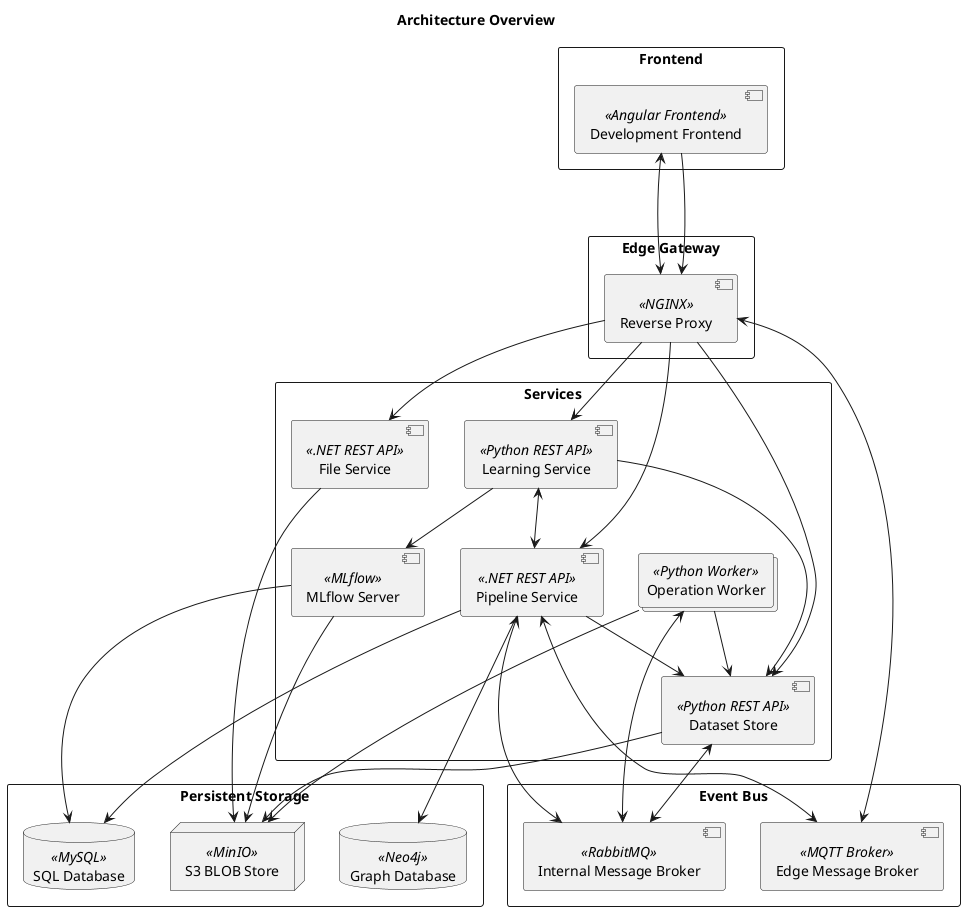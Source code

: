 @startuml
'https://plantuml.com/deployment-diagram

title "Architecture Overview"

'Definitions'

rectangle "Frontend" {
    component "Development Frontend" << Angular Frontend >> as development_frontend
}

rectangle "Edge Gateway" {
    component "Reverse Proxy" << NGINX >> as reverse_proxy
}

rectangle "Event Bus" {
    component "Internal Message Broker" << RabbitMQ >> as message_broker_internal
    component "Edge Message Broker" << MQTT Broker >> as message_broker_edge
}

rectangle "Services" {
    component "Pipeline Service" << .NET REST API >> as pipeline_service
    collections  "Operation Worker" <<Python Worker>> as worker
    component "Learning Service" << Python REST API >> as learning_service
    component "File Service" << .NET REST API >> as file_service
    ' component "Database Admin" << Adminer >> as adminer
    component "Dataset Store" << Python REST API >> as dataset_store
    component "MLflow Server" << MLflow >> as mlflow_server
}

rectangle "Persistent Storage" {
    database "Graph Database" << Neo4j >> as graph_db
    node "S3 BLOB Store" << MinIO >> as blob_store_minio
    'database #line.dashed "Dataset Database" << MongoDB >> as dataset_db
    database "SQL Database" << MySQL >> as mysql_db
}

'Interaction'

development_frontend <---> reverse_proxy
development_frontend --> reverse_proxy

reverse_proxy --> pipeline_service
reverse_proxy --> learning_service
reverse_proxy --> file_service
reverse_proxy <--> message_broker_edge
'TODO: This connection should no longer exist'
reverse_proxy --> dataset_store
' reverse_proxy --> mlflow_server
'reverse_proxy --> adminer
' reverse_proxy --> message_broker_internal

learning_service --> mlflow_server
learning_service --> dataset_store
learning_service <--> pipeline_service

pipeline_service --> graph_db
pipeline_service <---> message_broker_internal
pipeline_service <---> message_broker_edge
pipeline_service --> mysql_db
pipeline_service --> dataset_store

'adminer --> mysql_db

dataset_store --> blob_store_minio
dataset_store <--> message_broker_internal
'TODO: Default files should be seeded from file service PH-213'
' dataset_store --> blob_store

file_service --> blob_store_minio

mlflow_server --> mysql_db
mlflow_server --> blob_store_minio

worker --> dataset_store
worker --> blob_store_minio
worker <--> message_broker_internal

@enduml
